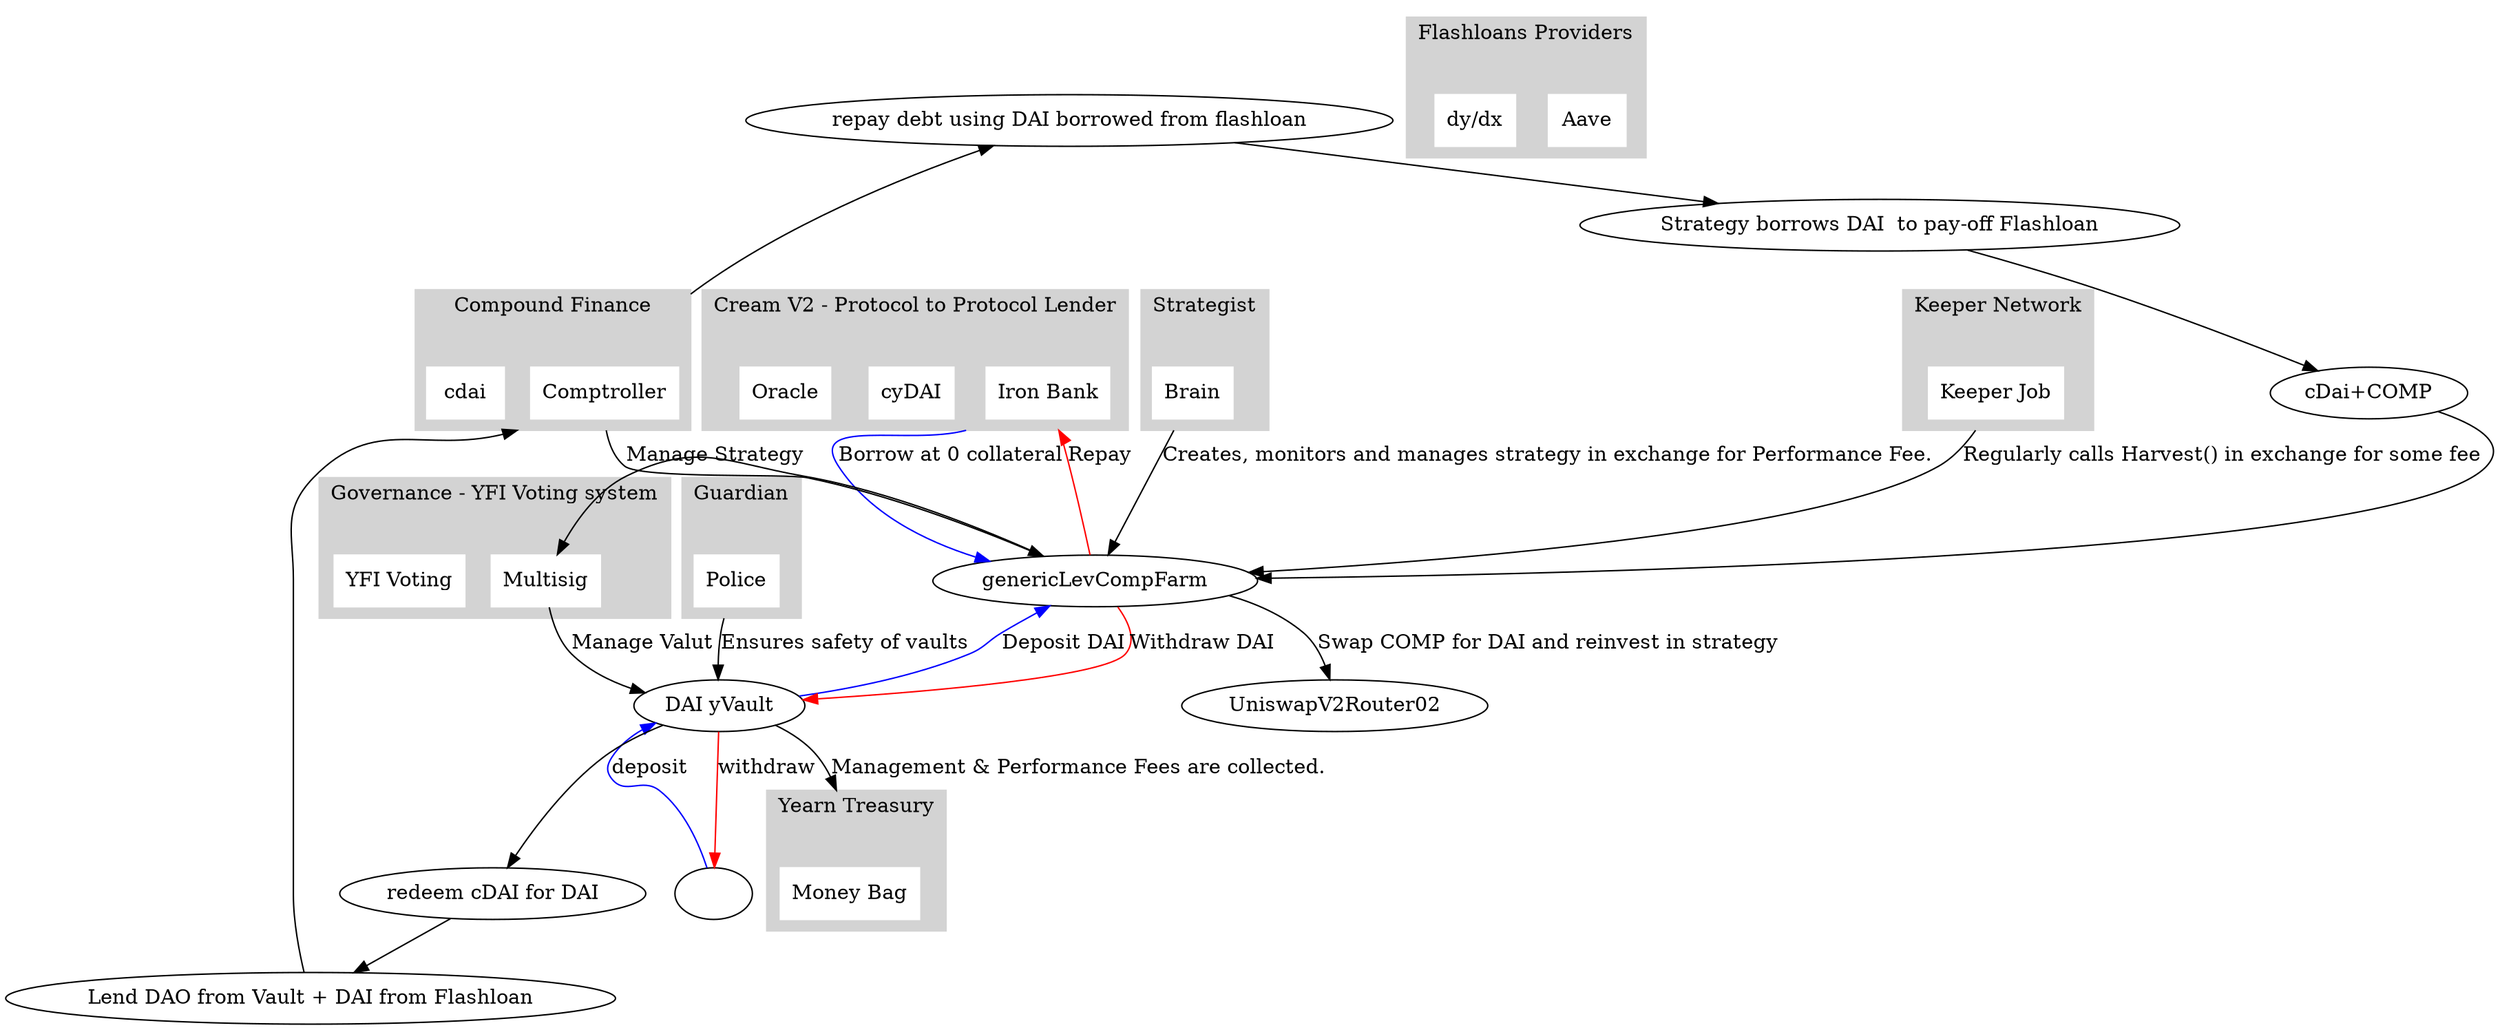 digraph G {

  subgraph cluster_cream {
    style=filled;
    color=lightgrey;
    node [style=filled,color=white,shape=box];
    "Iron Bank";
    "cyDAI";
    "Oracle";
    label = "Cream V2 - Protocol to Protocol Lender";
  }

  subgraph cluster_governance{
    style=filled;
    color=lightgrey;
    node [style=filled,color=white,shape=box];
    "Multisig";
    "YFI Voting";
    label = "Governance - YFI Voting system";
  }

  subgraph cluster_flashloan_provider{
    style=filled;
    color=lightgrey;
    node [style=filled,color=white,shape=box];
    "Aave";
    "dy/dx";
    label = "Flashloans Providers";
  }

  subgraph cluster_compound{
    style=filled;
    color=lightgrey;
    node [style=filled,color=white,shape=box];
    "Comptroller";
    "cdai";
    label = "Compound Finance";
  }

  subgraph cluster_strategist{
    style=filled;
    color=lightgrey;
    node [style=filled,color=white,shape=box];
    "Brain"
    label = "Strategist";
  }

  subgraph cluster_keeper{
    style=filled;
    color=lightgrey;
    node [style=filled,color=white,shape=box];
    "Keeper Job"
    label = "Keeper Network";
  }

  subgraph cluster_treasury{
    style=filled;
    color=lightgrey;
    node [style=filled,color=white,shape=box];
    "Money Bag"
    label = "Yearn Treasury";
  }

  subgraph cluster_guardian{
    style=filled;
    color=lightgrey;
    node [style=filled,color=white,shape=box];
    "Police"
    label = "Guardian";
  }

  Ape -> "DAI yVault"  [color=blue] [label="deposit"];
  "DAI yVault" -> Ape  [color=red] [label="withdraw"];
  "DAI yVault" -> "genericLevCompFarm" [color=blue] [label="Deposit DAI"]
  "genericLevCompFarm" -> "DAI yVault" [color=red] [label="Withdraw DAI"]
  "Iron Bank" -> "genericLevCompFarm" [color=blue] [label="Borrow at 0 collateral"] [ltail=cluster_cream]
  "genericLevCompFarm" -> "Iron Bank" [color=red] [label="Repay"] [lhead=cluster_cream]
  "DAI yVault" -> "redeem cDAI for DAI" -> "Lend DAO from Vault + DAI from Flashloan" -> "Comptroller" [lhead=cluster_compound]
  "Comptroller" -> "repay debt using DAI borrowed from flashloan" -> "Strategy borrows DAI  to pay-off Flashloan" -> "cDai+COMP" -> "genericLevCompFarm" [ltail=cluster_compound]
  "Multisig" -> "DAI yVault" [label="Manage Valut"]
  "genericLevCompFarm" -> "Multisig" [label="Manage Strategy"]

  "Comptroller" -> "genericLevCompFarm" [ltail=cluster_compound]
  "Keeper Job" -> "genericLevCompFarm" [ltail=cluster_keeper] [label="Regularly calls Harvest() in exchange for some fee"]
  "Brain" -> "genericLevCompFarm" [ltail=cluster_strategist] [label="Creates, monitors and manages strategy in exchange for Performance Fee."]
  "DAI yVault" -> "Money Bag" [lhead=cluster_treasury] [label="Management & Performance Fees are collected."]
  "Police" -> "DAI yVault" [ltail=cluster_guardian] [label="Ensures safety of vaults"]
  "genericLevCompFarm" -> "UniswapV2Router02"  [label="Swap COMP for DAI and reinvest in strategy"] [lhead=cluster_cream]



  compound=true;
  Ape [image="https://raw.githubusercontent.com/miguel567/yearn-diagrams/master/icons/4814337391579070428-512.png", label=""]
}
